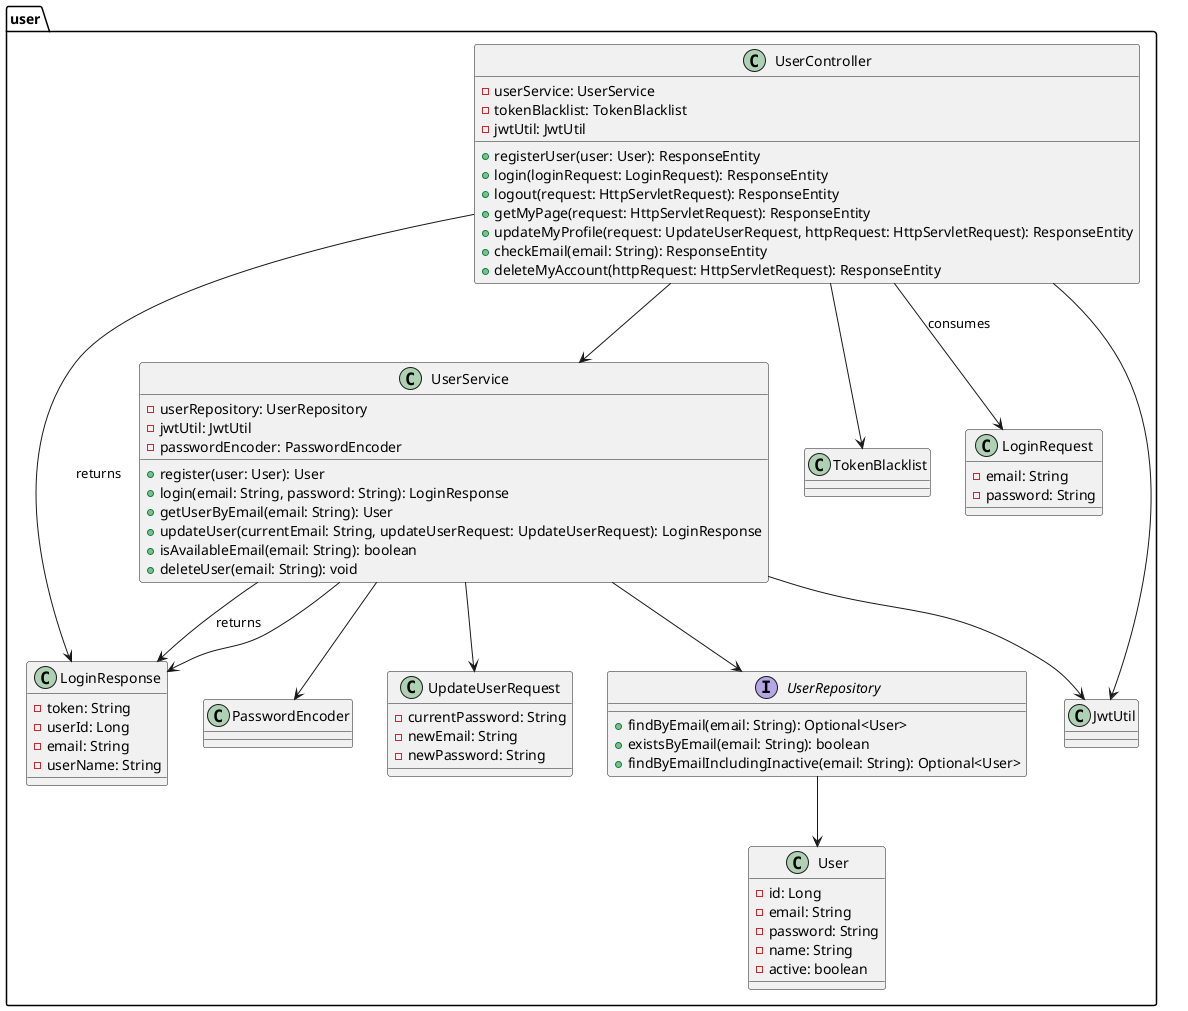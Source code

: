 @startuml
package "user" {

  class UserController {
    - userService: UserService
    - tokenBlacklist: TokenBlacklist
    - jwtUtil: JwtUtil
    + registerUser(user: User): ResponseEntity
    + login(loginRequest: LoginRequest): ResponseEntity
    + logout(request: HttpServletRequest): ResponseEntity
    + getMyPage(request: HttpServletRequest): ResponseEntity
    + updateMyProfile(request: UpdateUserRequest, httpRequest: HttpServletRequest): ResponseEntity
    + checkEmail(email: String): ResponseEntity
    + deleteMyAccount(httpRequest: HttpServletRequest): ResponseEntity
  }

  class UserService {
    - userRepository: UserRepository
    - jwtUtil: JwtUtil
    - passwordEncoder: PasswordEncoder
    + register(user: User): User
    + login(email: String, password: String): LoginResponse
    + getUserByEmail(email: String): User
    + updateUser(currentEmail: String, updateUserRequest: UpdateUserRequest): LoginResponse
    + isAvailableEmail(email: String): boolean
    + deleteUser(email: String): void
  }

  class UpdateUserRequest {
    - currentPassword: String
    - newEmail: String
    - newPassword: String
  }

  class User {
    - id: Long
    - email: String
    - password: String
    - name: String
    - active: boolean
  }

  interface UserRepository {
    + findByEmail(email: String): Optional<User>
    + existsByEmail(email: String): boolean
    + findByEmailIncludingInactive(email: String): Optional<User>
  }

  ' 외부 DTO/Util
  class JwtUtil
  class TokenBlacklist
  class LoginRequest {
    - email: String
    - password: String
  }
  class LoginResponse {
    - token: String
    - userId: Long
    - email: String
    - userName: String
  }
  class PasswordEncoder

  ' 관계
  UserController --> UserService
  UserController --> TokenBlacklist
  UserController --> JwtUtil
  UserService --> UserRepository
  UserService --> JwtUtil
  UserService --> PasswordEncoder
  UserService --> UpdateUserRequest
  UserService --> LoginResponse
  UserRepository --> User

  ' DTO 연관
  UserController --> LoginRequest : consumes
  UserController --> LoginResponse : returns
  UserService --> LoginResponse : returns
}
@enduml
